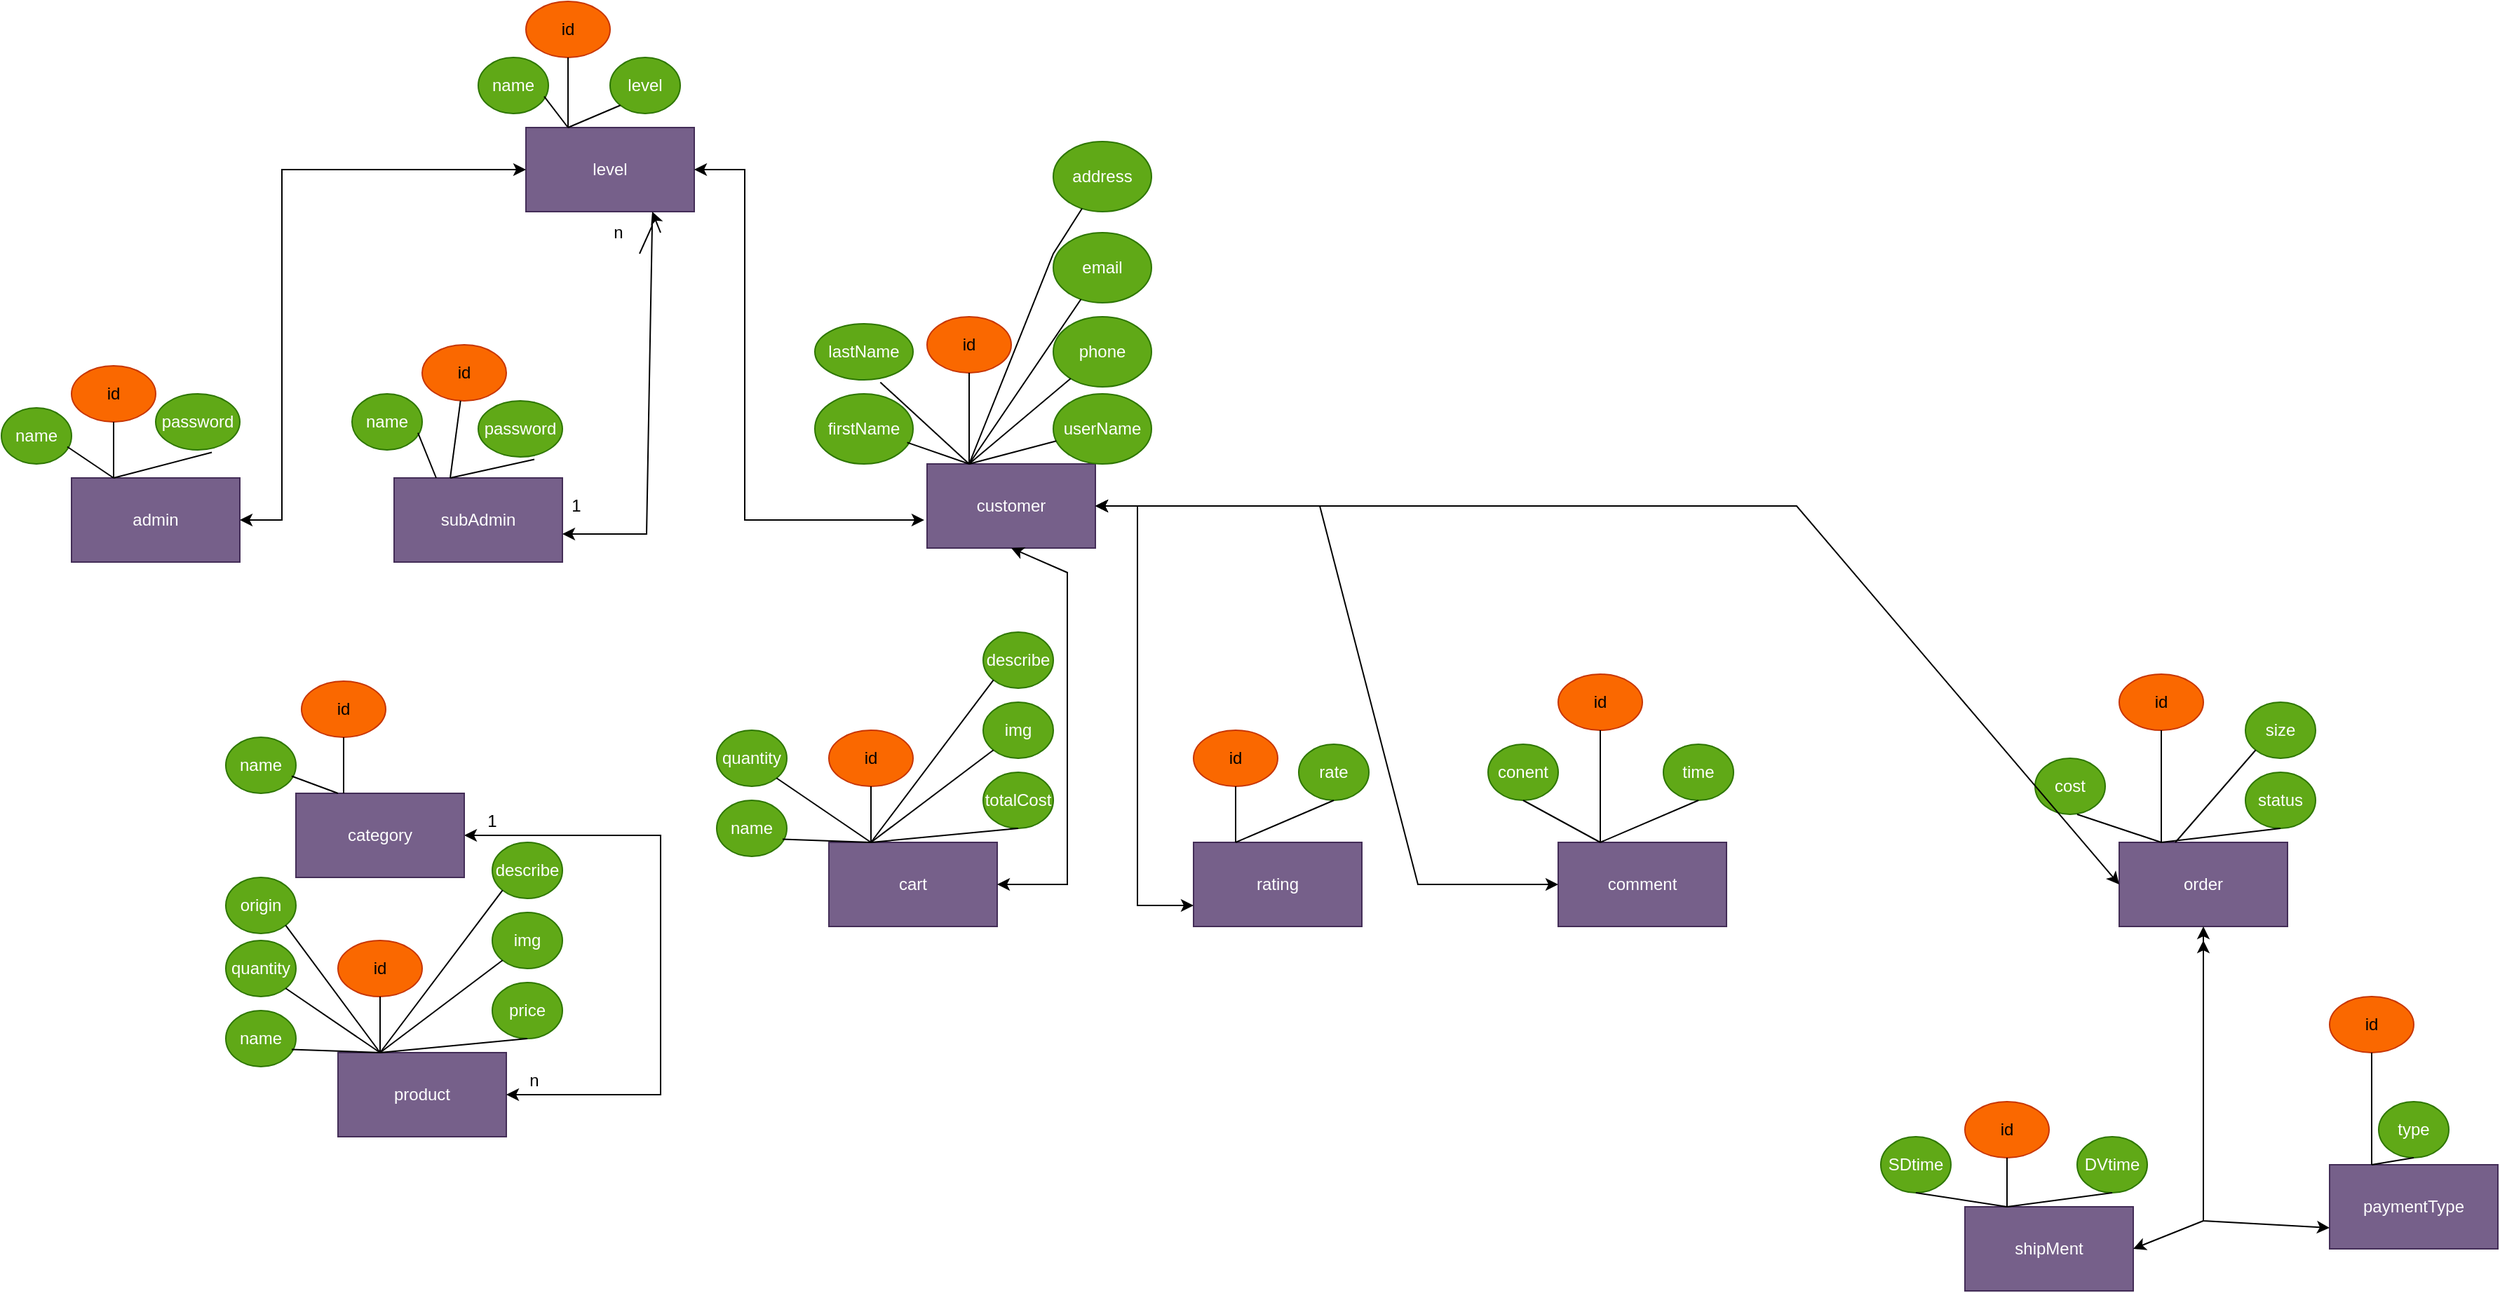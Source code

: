 <mxfile version="16.0.0" type="github">
  <diagram id="PmrOzzEvJ4hkp32vWk-d" name="Page-1">
    <mxGraphModel dx="2425" dy="1843" grid="1" gridSize="10" guides="1" tooltips="1" connect="1" arrows="1" fold="1" page="1" pageScale="1" pageWidth="827" pageHeight="1169" math="0" shadow="0">
      <root>
        <mxCell id="0" />
        <mxCell id="1" parent="0" />
        <mxCell id="rEyatkQ8kjjKBOj87DBR-1" value="admin" style="rounded=0;whiteSpace=wrap;html=1;fillColor=#76608a;fontColor=#ffffff;strokeColor=#432D57;" parent="1" vertex="1">
          <mxGeometry x="40" y="30" width="120" height="60" as="geometry" />
        </mxCell>
        <mxCell id="o7_T1J1RlyiA7trwoGlQ-6" value="id" style="ellipse;whiteSpace=wrap;html=1;fillColor=#fa6800;fontColor=#000000;strokeColor=#C73500;" parent="1" vertex="1">
          <mxGeometry x="40" y="-50" width="60" height="40" as="geometry" />
        </mxCell>
        <mxCell id="o7_T1J1RlyiA7trwoGlQ-7" value="name" style="ellipse;whiteSpace=wrap;html=1;fillColor=#60a917;fontColor=#ffffff;strokeColor=#2D7600;" parent="1" vertex="1">
          <mxGeometry x="-10" y="-20" width="50" height="40" as="geometry" />
        </mxCell>
        <mxCell id="o7_T1J1RlyiA7trwoGlQ-9" value="password" style="ellipse;whiteSpace=wrap;html=1;fillColor=#60a917;fontColor=#ffffff;strokeColor=#2D7600;" parent="1" vertex="1">
          <mxGeometry x="100" y="-30" width="60" height="40" as="geometry" />
        </mxCell>
        <mxCell id="o7_T1J1RlyiA7trwoGlQ-16" value="" style="endArrow=none;html=1;rounded=0;entryX=0.667;entryY=1.044;entryDx=0;entryDy=0;entryPerimeter=0;" parent="1" target="o7_T1J1RlyiA7trwoGlQ-9" edge="1">
          <mxGeometry width="50" height="50" relative="1" as="geometry">
            <mxPoint x="70" y="30" as="sourcePoint" />
            <mxPoint x="120" y="-20" as="targetPoint" />
          </mxGeometry>
        </mxCell>
        <mxCell id="o7_T1J1RlyiA7trwoGlQ-17" value="" style="endArrow=none;html=1;rounded=0;entryX=0.94;entryY=0.694;entryDx=0;entryDy=0;entryPerimeter=0;exitX=0.25;exitY=0;exitDx=0;exitDy=0;" parent="1" source="rEyatkQ8kjjKBOj87DBR-1" target="o7_T1J1RlyiA7trwoGlQ-7" edge="1">
          <mxGeometry width="50" height="50" relative="1" as="geometry">
            <mxPoint x="20.0" y="40.0" as="sourcePoint" />
            <mxPoint x="10.02" y="1.76" as="targetPoint" />
          </mxGeometry>
        </mxCell>
        <mxCell id="o7_T1J1RlyiA7trwoGlQ-19" value="" style="endArrow=none;html=1;rounded=0;" parent="1" target="o7_T1J1RlyiA7trwoGlQ-6" edge="1">
          <mxGeometry width="50" height="50" relative="1" as="geometry">
            <mxPoint x="70" y="30" as="sourcePoint" />
            <mxPoint x="120" y="-20" as="targetPoint" />
          </mxGeometry>
        </mxCell>
        <mxCell id="o7_T1J1RlyiA7trwoGlQ-20" value="subAdmin" style="rounded=0;whiteSpace=wrap;html=1;fillColor=#76608a;fontColor=#ffffff;strokeColor=#432D57;" parent="1" vertex="1">
          <mxGeometry x="270" y="30" width="120" height="60" as="geometry" />
        </mxCell>
        <mxCell id="o7_T1J1RlyiA7trwoGlQ-21" value="id" style="ellipse;whiteSpace=wrap;html=1;fillColor=#fa6800;fontColor=#000000;strokeColor=#C73500;" parent="1" vertex="1">
          <mxGeometry x="290" y="-65" width="60" height="40" as="geometry" />
        </mxCell>
        <mxCell id="o7_T1J1RlyiA7trwoGlQ-22" value="name" style="ellipse;whiteSpace=wrap;html=1;fillColor=#60a917;fontColor=#ffffff;strokeColor=#2D7600;" parent="1" vertex="1">
          <mxGeometry x="240" y="-30" width="50" height="40" as="geometry" />
        </mxCell>
        <mxCell id="o7_T1J1RlyiA7trwoGlQ-23" value="password" style="ellipse;whiteSpace=wrap;html=1;fillColor=#60a917;fontColor=#ffffff;strokeColor=#2D7600;" parent="1" vertex="1">
          <mxGeometry x="330" y="-25" width="60" height="40" as="geometry" />
        </mxCell>
        <mxCell id="o7_T1J1RlyiA7trwoGlQ-24" value="" style="endArrow=none;html=1;rounded=0;entryX=0.667;entryY=1.044;entryDx=0;entryDy=0;entryPerimeter=0;" parent="1" target="o7_T1J1RlyiA7trwoGlQ-23" edge="1">
          <mxGeometry width="50" height="50" relative="1" as="geometry">
            <mxPoint x="310" y="30" as="sourcePoint" />
            <mxPoint x="360" y="-20" as="targetPoint" />
          </mxGeometry>
        </mxCell>
        <mxCell id="o7_T1J1RlyiA7trwoGlQ-25" value="" style="endArrow=none;html=1;rounded=0;entryX=0.94;entryY=0.694;entryDx=0;entryDy=0;entryPerimeter=0;exitX=0.25;exitY=0;exitDx=0;exitDy=0;" parent="1" source="o7_T1J1RlyiA7trwoGlQ-20" target="o7_T1J1RlyiA7trwoGlQ-22" edge="1">
          <mxGeometry width="50" height="50" relative="1" as="geometry">
            <mxPoint x="260.0" y="40.0" as="sourcePoint" />
            <mxPoint x="250.02" y="1.76" as="targetPoint" />
          </mxGeometry>
        </mxCell>
        <mxCell id="o7_T1J1RlyiA7trwoGlQ-26" value="" style="endArrow=none;html=1;rounded=0;" parent="1" target="o7_T1J1RlyiA7trwoGlQ-21" edge="1">
          <mxGeometry width="50" height="50" relative="1" as="geometry">
            <mxPoint x="310" y="30" as="sourcePoint" />
            <mxPoint x="360" y="-20" as="targetPoint" />
          </mxGeometry>
        </mxCell>
        <mxCell id="o7_T1J1RlyiA7trwoGlQ-27" value="customer" style="rounded=0;whiteSpace=wrap;html=1;fillColor=#76608a;fontColor=#ffffff;strokeColor=#432D57;" parent="1" vertex="1">
          <mxGeometry x="650" y="20" width="120" height="60" as="geometry" />
        </mxCell>
        <mxCell id="o7_T1J1RlyiA7trwoGlQ-28" value="id" style="ellipse;whiteSpace=wrap;html=1;fillColor=#fa6800;fontColor=#000000;strokeColor=#C73500;" parent="1" vertex="1">
          <mxGeometry x="650" y="-85" width="60" height="40" as="geometry" />
        </mxCell>
        <mxCell id="o7_T1J1RlyiA7trwoGlQ-29" value="firstName" style="ellipse;whiteSpace=wrap;html=1;fillColor=#60a917;fontColor=#ffffff;strokeColor=#2D7600;" parent="1" vertex="1">
          <mxGeometry x="570" y="-30" width="70" height="50" as="geometry" />
        </mxCell>
        <mxCell id="o7_T1J1RlyiA7trwoGlQ-30" value="lastName" style="ellipse;whiteSpace=wrap;html=1;fillColor=#60a917;fontColor=#ffffff;strokeColor=#2D7600;" parent="1" vertex="1">
          <mxGeometry x="570" y="-80" width="70" height="40" as="geometry" />
        </mxCell>
        <mxCell id="o7_T1J1RlyiA7trwoGlQ-31" value="" style="endArrow=none;html=1;rounded=0;entryX=0.667;entryY=1.044;entryDx=0;entryDy=0;entryPerimeter=0;" parent="1" target="o7_T1J1RlyiA7trwoGlQ-30" edge="1">
          <mxGeometry width="50" height="50" relative="1" as="geometry">
            <mxPoint x="680" y="20" as="sourcePoint" />
            <mxPoint x="730" y="-30" as="targetPoint" />
          </mxGeometry>
        </mxCell>
        <mxCell id="o7_T1J1RlyiA7trwoGlQ-32" value="" style="endArrow=none;html=1;rounded=0;entryX=0.94;entryY=0.694;entryDx=0;entryDy=0;entryPerimeter=0;exitX=0.25;exitY=0;exitDx=0;exitDy=0;" parent="1" source="o7_T1J1RlyiA7trwoGlQ-27" target="o7_T1J1RlyiA7trwoGlQ-29" edge="1">
          <mxGeometry width="50" height="50" relative="1" as="geometry">
            <mxPoint x="630.0" y="30.0" as="sourcePoint" />
            <mxPoint x="620.02" y="-8.24" as="targetPoint" />
          </mxGeometry>
        </mxCell>
        <mxCell id="o7_T1J1RlyiA7trwoGlQ-33" value="" style="endArrow=none;html=1;rounded=0;" parent="1" target="o7_T1J1RlyiA7trwoGlQ-28" edge="1">
          <mxGeometry width="50" height="50" relative="1" as="geometry">
            <mxPoint x="680" y="20" as="sourcePoint" />
            <mxPoint x="730" y="-30" as="targetPoint" />
          </mxGeometry>
        </mxCell>
        <mxCell id="o7_T1J1RlyiA7trwoGlQ-34" value="userName" style="ellipse;whiteSpace=wrap;html=1;fillColor=#60a917;fontColor=#ffffff;strokeColor=#2D7600;" parent="1" vertex="1">
          <mxGeometry x="740" y="-30" width="70" height="50" as="geometry" />
        </mxCell>
        <mxCell id="o7_T1J1RlyiA7trwoGlQ-36" value="" style="endArrow=none;html=1;rounded=0;" parent="1" target="o7_T1J1RlyiA7trwoGlQ-34" edge="1">
          <mxGeometry width="50" height="50" relative="1" as="geometry">
            <mxPoint x="680" y="20" as="sourcePoint" />
            <mxPoint x="730" y="-30" as="targetPoint" />
          </mxGeometry>
        </mxCell>
        <mxCell id="o7_T1J1RlyiA7trwoGlQ-37" value="phone" style="ellipse;whiteSpace=wrap;html=1;fillColor=#60a917;fontColor=#ffffff;strokeColor=#2D7600;" parent="1" vertex="1">
          <mxGeometry x="740" y="-85" width="70" height="50" as="geometry" />
        </mxCell>
        <mxCell id="o7_T1J1RlyiA7trwoGlQ-38" value="" style="endArrow=none;html=1;rounded=0;" parent="1" target="o7_T1J1RlyiA7trwoGlQ-37" edge="1">
          <mxGeometry width="50" height="50" relative="1" as="geometry">
            <mxPoint x="680" y="20" as="sourcePoint" />
            <mxPoint x="730" y="-95" as="targetPoint" />
          </mxGeometry>
        </mxCell>
        <mxCell id="o7_T1J1RlyiA7trwoGlQ-39" value="email" style="ellipse;whiteSpace=wrap;html=1;fillColor=#60a917;fontColor=#ffffff;strokeColor=#2D7600;" parent="1" vertex="1">
          <mxGeometry x="740" y="-145" width="70" height="50" as="geometry" />
        </mxCell>
        <mxCell id="o7_T1J1RlyiA7trwoGlQ-40" value="" style="endArrow=none;html=1;rounded=0;" parent="1" target="o7_T1J1RlyiA7trwoGlQ-39" edge="1">
          <mxGeometry width="50" height="50" relative="1" as="geometry">
            <mxPoint x="680" y="20" as="sourcePoint" />
            <mxPoint x="730" y="-130" as="targetPoint" />
          </mxGeometry>
        </mxCell>
        <mxCell id="o7_T1J1RlyiA7trwoGlQ-41" value="address" style="ellipse;whiteSpace=wrap;html=1;fillColor=#60a917;fontColor=#ffffff;strokeColor=#2D7600;" parent="1" vertex="1">
          <mxGeometry x="740" y="-210" width="70" height="50" as="geometry" />
        </mxCell>
        <mxCell id="o7_T1J1RlyiA7trwoGlQ-42" value="" style="endArrow=none;html=1;rounded=0;" parent="1" target="o7_T1J1RlyiA7trwoGlQ-41" edge="1">
          <mxGeometry width="50" height="50" relative="1" as="geometry">
            <mxPoint x="680" y="20" as="sourcePoint" />
            <mxPoint x="730" y="-195" as="targetPoint" />
            <Array as="points">
              <mxPoint x="740" y="-130" />
            </Array>
          </mxGeometry>
        </mxCell>
        <mxCell id="o7_T1J1RlyiA7trwoGlQ-43" value="level" style="rounded=0;whiteSpace=wrap;html=1;fillColor=#76608a;fontColor=#ffffff;strokeColor=#432D57;" parent="1" vertex="1">
          <mxGeometry x="364" y="-220" width="120" height="60" as="geometry" />
        </mxCell>
        <mxCell id="o7_T1J1RlyiA7trwoGlQ-44" value="id" style="ellipse;whiteSpace=wrap;html=1;fillColor=#fa6800;fontColor=#000000;strokeColor=#C73500;" parent="1" vertex="1">
          <mxGeometry x="364" y="-310" width="60" height="40" as="geometry" />
        </mxCell>
        <mxCell id="o7_T1J1RlyiA7trwoGlQ-45" value="name" style="ellipse;whiteSpace=wrap;html=1;fillColor=#60a917;fontColor=#ffffff;strokeColor=#2D7600;" parent="1" vertex="1">
          <mxGeometry x="330" y="-270" width="50" height="40" as="geometry" />
        </mxCell>
        <mxCell id="o7_T1J1RlyiA7trwoGlQ-48" value="" style="endArrow=none;html=1;rounded=0;entryX=0.94;entryY=0.694;entryDx=0;entryDy=0;entryPerimeter=0;exitX=0.25;exitY=0;exitDx=0;exitDy=0;" parent="1" source="o7_T1J1RlyiA7trwoGlQ-43" target="o7_T1J1RlyiA7trwoGlQ-45" edge="1">
          <mxGeometry width="50" height="50" relative="1" as="geometry">
            <mxPoint x="330.0" y="-220.0" as="sourcePoint" />
            <mxPoint x="320.02" y="-258.24" as="targetPoint" />
          </mxGeometry>
        </mxCell>
        <mxCell id="o7_T1J1RlyiA7trwoGlQ-49" value="" style="endArrow=none;html=1;rounded=0;" parent="1" target="o7_T1J1RlyiA7trwoGlQ-44" edge="1">
          <mxGeometry width="50" height="50" relative="1" as="geometry">
            <mxPoint x="394" y="-220" as="sourcePoint" />
            <mxPoint x="430" y="-280" as="targetPoint" />
          </mxGeometry>
        </mxCell>
        <mxCell id="o7_T1J1RlyiA7trwoGlQ-51" value="level" style="ellipse;whiteSpace=wrap;html=1;fillColor=#60a917;fontColor=#ffffff;strokeColor=#2D7600;" parent="1" vertex="1">
          <mxGeometry x="424" y="-270" width="50" height="40" as="geometry" />
        </mxCell>
        <mxCell id="o7_T1J1RlyiA7trwoGlQ-52" value="" style="endArrow=none;html=1;rounded=0;entryX=0;entryY=1;entryDx=0;entryDy=0;exitX=0.25;exitY=0;exitDx=0;exitDy=0;" parent="1" source="o7_T1J1RlyiA7trwoGlQ-43" target="o7_T1J1RlyiA7trwoGlQ-51" edge="1">
          <mxGeometry width="50" height="50" relative="1" as="geometry">
            <mxPoint x="530" y="-240" as="sourcePoint" />
            <mxPoint x="470.02" y="-268.24" as="targetPoint" />
          </mxGeometry>
        </mxCell>
        <mxCell id="o7_T1J1RlyiA7trwoGlQ-54" value="" style="endArrow=classic;startArrow=classic;html=1;rounded=0;entryX=0;entryY=0.5;entryDx=0;entryDy=0;exitX=1;exitY=0.5;exitDx=0;exitDy=0;" parent="1" source="rEyatkQ8kjjKBOj87DBR-1" target="o7_T1J1RlyiA7trwoGlQ-43" edge="1">
          <mxGeometry width="50" height="50" relative="1" as="geometry">
            <mxPoint x="150" y="20" as="sourcePoint" />
            <mxPoint x="410" y="-130" as="targetPoint" />
            <Array as="points">
              <mxPoint x="190" y="60" />
              <mxPoint x="190" y="-190" />
            </Array>
          </mxGeometry>
        </mxCell>
        <mxCell id="o7_T1J1RlyiA7trwoGlQ-55" value="" style="endArrow=classic;startArrow=none;html=1;rounded=0;entryX=0.75;entryY=1;entryDx=0;entryDy=0;exitX=1;exitY=0.5;exitDx=0;exitDy=0;" parent="1" target="o7_T1J1RlyiA7trwoGlQ-43" edge="1" source="u-hCk_ZUBXserHKSsTo3-3">
          <mxGeometry width="50" height="50" relative="1" as="geometry">
            <mxPoint x="390" y="70" as="sourcePoint" />
            <mxPoint x="580" y="-190" as="targetPoint" />
            <Array as="points" />
          </mxGeometry>
        </mxCell>
        <mxCell id="o7_T1J1RlyiA7trwoGlQ-57" value="" style="endArrow=classic;startArrow=classic;html=1;rounded=0;exitX=-0.017;exitY=0.667;exitDx=0;exitDy=0;entryX=1;entryY=0.5;entryDx=0;entryDy=0;exitPerimeter=0;" parent="1" source="o7_T1J1RlyiA7trwoGlQ-27" target="o7_T1J1RlyiA7trwoGlQ-43" edge="1">
          <mxGeometry width="50" height="50" relative="1" as="geometry">
            <mxPoint x="400.0" y="80" as="sourcePoint" />
            <mxPoint x="520" y="-190" as="targetPoint" />
            <Array as="points">
              <mxPoint x="610" y="60" />
              <mxPoint x="520" y="60" />
              <mxPoint x="520" y="-190" />
            </Array>
          </mxGeometry>
        </mxCell>
        <mxCell id="o7_T1J1RlyiA7trwoGlQ-59" value="product" style="rounded=0;whiteSpace=wrap;html=1;fillColor=#76608a;fontColor=#ffffff;strokeColor=#432D57;" parent="1" vertex="1">
          <mxGeometry x="230" y="440" width="120" height="60" as="geometry" />
        </mxCell>
        <mxCell id="o7_T1J1RlyiA7trwoGlQ-60" value="id" style="ellipse;whiteSpace=wrap;html=1;fillColor=#fa6800;fontColor=#000000;strokeColor=#C73500;" parent="1" vertex="1">
          <mxGeometry x="230" y="360" width="60" height="40" as="geometry" />
        </mxCell>
        <mxCell id="o7_T1J1RlyiA7trwoGlQ-61" value="name" style="ellipse;whiteSpace=wrap;html=1;fillColor=#60a917;fontColor=#ffffff;strokeColor=#2D7600;" parent="1" vertex="1">
          <mxGeometry x="150" y="410" width="50" height="40" as="geometry" />
        </mxCell>
        <mxCell id="o7_T1J1RlyiA7trwoGlQ-64" value="" style="endArrow=none;html=1;rounded=0;entryX=0.94;entryY=0.694;entryDx=0;entryDy=0;entryPerimeter=0;exitX=0.25;exitY=0;exitDx=0;exitDy=0;" parent="1" source="o7_T1J1RlyiA7trwoGlQ-59" target="o7_T1J1RlyiA7trwoGlQ-61" edge="1">
          <mxGeometry width="50" height="50" relative="1" as="geometry">
            <mxPoint x="210.0" y="450.0" as="sourcePoint" />
            <mxPoint x="200.02" y="411.76" as="targetPoint" />
          </mxGeometry>
        </mxCell>
        <mxCell id="o7_T1J1RlyiA7trwoGlQ-65" value="" style="endArrow=none;html=1;rounded=0;" parent="1" target="o7_T1J1RlyiA7trwoGlQ-60" edge="1">
          <mxGeometry width="50" height="50" relative="1" as="geometry">
            <mxPoint x="260" y="440" as="sourcePoint" />
            <mxPoint x="310" y="390" as="targetPoint" />
          </mxGeometry>
        </mxCell>
        <mxCell id="o7_T1J1RlyiA7trwoGlQ-66" value="price" style="ellipse;whiteSpace=wrap;html=1;fillColor=#60a917;fontColor=#ffffff;strokeColor=#2D7600;" parent="1" vertex="1">
          <mxGeometry x="340" y="390" width="50" height="40" as="geometry" />
        </mxCell>
        <mxCell id="o7_T1J1RlyiA7trwoGlQ-67" value="" style="endArrow=none;html=1;rounded=0;entryX=0.5;entryY=1;entryDx=0;entryDy=0;" parent="1" target="o7_T1J1RlyiA7trwoGlQ-66" edge="1">
          <mxGeometry width="50" height="50" relative="1" as="geometry">
            <mxPoint x="260" y="440" as="sourcePoint" />
            <mxPoint x="439.35" y="311.76" as="targetPoint" />
          </mxGeometry>
        </mxCell>
        <mxCell id="o7_T1J1RlyiA7trwoGlQ-72" value="img" style="ellipse;whiteSpace=wrap;html=1;fillColor=#60a917;fontColor=#ffffff;strokeColor=#2D7600;" parent="1" vertex="1">
          <mxGeometry x="340" y="340" width="50" height="40" as="geometry" />
        </mxCell>
        <mxCell id="o7_T1J1RlyiA7trwoGlQ-73" value="" style="endArrow=none;html=1;rounded=0;entryX=0;entryY=1;entryDx=0;entryDy=0;" parent="1" target="o7_T1J1RlyiA7trwoGlQ-72" edge="1">
          <mxGeometry width="50" height="50" relative="1" as="geometry">
            <mxPoint x="260" y="440" as="sourcePoint" />
            <mxPoint x="367.35" y="301.76" as="targetPoint" />
          </mxGeometry>
        </mxCell>
        <mxCell id="o7_T1J1RlyiA7trwoGlQ-74" value="quantity" style="ellipse;whiteSpace=wrap;html=1;fillColor=#60a917;fontColor=#ffffff;strokeColor=#2D7600;" parent="1" vertex="1">
          <mxGeometry x="150" y="360" width="50" height="40" as="geometry" />
        </mxCell>
        <mxCell id="o7_T1J1RlyiA7trwoGlQ-75" value="" style="endArrow=none;html=1;rounded=0;entryX=1;entryY=1;entryDx=0;entryDy=0;" parent="1" target="o7_T1J1RlyiA7trwoGlQ-74" edge="1">
          <mxGeometry width="50" height="50" relative="1" as="geometry">
            <mxPoint x="260" y="440" as="sourcePoint" />
            <mxPoint x="180.02" y="346.76" as="targetPoint" />
          </mxGeometry>
        </mxCell>
        <mxCell id="o7_T1J1RlyiA7trwoGlQ-76" value="origin" style="ellipse;whiteSpace=wrap;html=1;fillColor=#60a917;fontColor=#ffffff;strokeColor=#2D7600;" parent="1" vertex="1">
          <mxGeometry x="150" y="315" width="50" height="40" as="geometry" />
        </mxCell>
        <mxCell id="o7_T1J1RlyiA7trwoGlQ-77" value="" style="endArrow=none;html=1;rounded=0;entryX=1;entryY=1;entryDx=0;entryDy=0;" parent="1" target="o7_T1J1RlyiA7trwoGlQ-76" edge="1">
          <mxGeometry width="50" height="50" relative="1" as="geometry">
            <mxPoint x="260" y="440" as="sourcePoint" />
            <mxPoint x="190.02" y="326.76" as="targetPoint" />
          </mxGeometry>
        </mxCell>
        <mxCell id="o7_T1J1RlyiA7trwoGlQ-78" value="describe" style="ellipse;whiteSpace=wrap;html=1;fillColor=#60a917;fontColor=#ffffff;strokeColor=#2D7600;" parent="1" vertex="1">
          <mxGeometry x="340" y="290" width="50" height="40" as="geometry" />
        </mxCell>
        <mxCell id="o7_T1J1RlyiA7trwoGlQ-79" value="" style="endArrow=none;html=1;rounded=0;entryX=0;entryY=1;entryDx=0;entryDy=0;" parent="1" target="o7_T1J1RlyiA7trwoGlQ-78" edge="1">
          <mxGeometry width="50" height="50" relative="1" as="geometry">
            <mxPoint x="260" y="440" as="sourcePoint" />
            <mxPoint x="380.02" y="301.76" as="targetPoint" />
          </mxGeometry>
        </mxCell>
        <mxCell id="o7_T1J1RlyiA7trwoGlQ-81" value="cart" style="rounded=0;whiteSpace=wrap;html=1;fillColor=#76608a;fontColor=#ffffff;strokeColor=#432D57;" parent="1" vertex="1">
          <mxGeometry x="580" y="290" width="120" height="60" as="geometry" />
        </mxCell>
        <mxCell id="o7_T1J1RlyiA7trwoGlQ-82" value="id" style="ellipse;whiteSpace=wrap;html=1;fillColor=#fa6800;fontColor=#000000;strokeColor=#C73500;" parent="1" vertex="1">
          <mxGeometry x="580" y="210" width="60" height="40" as="geometry" />
        </mxCell>
        <mxCell id="o7_T1J1RlyiA7trwoGlQ-83" value="name" style="ellipse;whiteSpace=wrap;html=1;fillColor=#60a917;fontColor=#ffffff;strokeColor=#2D7600;" parent="1" vertex="1">
          <mxGeometry x="500" y="260" width="50" height="40" as="geometry" />
        </mxCell>
        <mxCell id="o7_T1J1RlyiA7trwoGlQ-84" value="" style="endArrow=none;html=1;rounded=0;entryX=0.94;entryY=0.694;entryDx=0;entryDy=0;entryPerimeter=0;exitX=0.25;exitY=0;exitDx=0;exitDy=0;" parent="1" source="o7_T1J1RlyiA7trwoGlQ-81" target="o7_T1J1RlyiA7trwoGlQ-83" edge="1">
          <mxGeometry width="50" height="50" relative="1" as="geometry">
            <mxPoint x="560.0" y="300.0" as="sourcePoint" />
            <mxPoint x="550.02" y="261.76" as="targetPoint" />
          </mxGeometry>
        </mxCell>
        <mxCell id="o7_T1J1RlyiA7trwoGlQ-85" value="" style="endArrow=none;html=1;rounded=0;" parent="1" target="o7_T1J1RlyiA7trwoGlQ-82" edge="1">
          <mxGeometry width="50" height="50" relative="1" as="geometry">
            <mxPoint x="610.0" y="290" as="sourcePoint" />
            <mxPoint x="660" y="240" as="targetPoint" />
          </mxGeometry>
        </mxCell>
        <mxCell id="o7_T1J1RlyiA7trwoGlQ-86" value="totalCost" style="ellipse;whiteSpace=wrap;html=1;fillColor=#60a917;fontColor=#ffffff;strokeColor=#2D7600;" parent="1" vertex="1">
          <mxGeometry x="690" y="240" width="50" height="40" as="geometry" />
        </mxCell>
        <mxCell id="o7_T1J1RlyiA7trwoGlQ-87" value="" style="endArrow=none;html=1;rounded=0;entryX=0.5;entryY=1;entryDx=0;entryDy=0;" parent="1" target="o7_T1J1RlyiA7trwoGlQ-86" edge="1">
          <mxGeometry width="50" height="50" relative="1" as="geometry">
            <mxPoint x="610.0" y="290" as="sourcePoint" />
            <mxPoint x="789.35" y="161.76" as="targetPoint" />
          </mxGeometry>
        </mxCell>
        <mxCell id="o7_T1J1RlyiA7trwoGlQ-88" value="img" style="ellipse;whiteSpace=wrap;html=1;fillColor=#60a917;fontColor=#ffffff;strokeColor=#2D7600;" parent="1" vertex="1">
          <mxGeometry x="690" y="190" width="50" height="40" as="geometry" />
        </mxCell>
        <mxCell id="o7_T1J1RlyiA7trwoGlQ-89" value="" style="endArrow=none;html=1;rounded=0;entryX=0;entryY=1;entryDx=0;entryDy=0;" parent="1" target="o7_T1J1RlyiA7trwoGlQ-88" edge="1">
          <mxGeometry width="50" height="50" relative="1" as="geometry">
            <mxPoint x="610.0" y="290" as="sourcePoint" />
            <mxPoint x="717.35" y="151.76" as="targetPoint" />
          </mxGeometry>
        </mxCell>
        <mxCell id="o7_T1J1RlyiA7trwoGlQ-90" value="quantity" style="ellipse;whiteSpace=wrap;html=1;fillColor=#60a917;fontColor=#ffffff;strokeColor=#2D7600;" parent="1" vertex="1">
          <mxGeometry x="500" y="210" width="50" height="40" as="geometry" />
        </mxCell>
        <mxCell id="o7_T1J1RlyiA7trwoGlQ-91" value="" style="endArrow=none;html=1;rounded=0;entryX=1;entryY=1;entryDx=0;entryDy=0;" parent="1" target="o7_T1J1RlyiA7trwoGlQ-90" edge="1">
          <mxGeometry width="50" height="50" relative="1" as="geometry">
            <mxPoint x="610.0" y="290" as="sourcePoint" />
            <mxPoint x="530.02" y="196.76" as="targetPoint" />
          </mxGeometry>
        </mxCell>
        <mxCell id="o7_T1J1RlyiA7trwoGlQ-94" value="describe" style="ellipse;whiteSpace=wrap;html=1;fillColor=#60a917;fontColor=#ffffff;strokeColor=#2D7600;" parent="1" vertex="1">
          <mxGeometry x="690" y="140" width="50" height="40" as="geometry" />
        </mxCell>
        <mxCell id="o7_T1J1RlyiA7trwoGlQ-95" value="" style="endArrow=none;html=1;rounded=0;entryX=0;entryY=1;entryDx=0;entryDy=0;" parent="1" target="o7_T1J1RlyiA7trwoGlQ-94" edge="1">
          <mxGeometry width="50" height="50" relative="1" as="geometry">
            <mxPoint x="610.0" y="290" as="sourcePoint" />
            <mxPoint x="730.02" y="151.76" as="targetPoint" />
          </mxGeometry>
        </mxCell>
        <mxCell id="o7_T1J1RlyiA7trwoGlQ-96" value="rating" style="rounded=0;whiteSpace=wrap;html=1;fillColor=#76608a;fontColor=#ffffff;strokeColor=#432D57;" parent="1" vertex="1">
          <mxGeometry x="840" y="290" width="120" height="60" as="geometry" />
        </mxCell>
        <mxCell id="o7_T1J1RlyiA7trwoGlQ-97" value="id" style="ellipse;whiteSpace=wrap;html=1;fillColor=#fa6800;fontColor=#000000;strokeColor=#C73500;" parent="1" vertex="1">
          <mxGeometry x="840" y="210" width="60" height="40" as="geometry" />
        </mxCell>
        <mxCell id="o7_T1J1RlyiA7trwoGlQ-100" value="" style="endArrow=none;html=1;rounded=0;" parent="1" target="o7_T1J1RlyiA7trwoGlQ-97" edge="1">
          <mxGeometry width="50" height="50" relative="1" as="geometry">
            <mxPoint x="870" y="290" as="sourcePoint" />
            <mxPoint x="920" y="240" as="targetPoint" />
          </mxGeometry>
        </mxCell>
        <mxCell id="o7_T1J1RlyiA7trwoGlQ-101" value="rate" style="ellipse;whiteSpace=wrap;html=1;fillColor=#60a917;fontColor=#ffffff;strokeColor=#2D7600;" parent="1" vertex="1">
          <mxGeometry x="915" y="220" width="50" height="40" as="geometry" />
        </mxCell>
        <mxCell id="o7_T1J1RlyiA7trwoGlQ-102" value="" style="endArrow=none;html=1;rounded=0;entryX=0.5;entryY=1;entryDx=0;entryDy=0;" parent="1" target="o7_T1J1RlyiA7trwoGlQ-101" edge="1">
          <mxGeometry width="50" height="50" relative="1" as="geometry">
            <mxPoint x="870" y="290" as="sourcePoint" />
            <mxPoint x="1049.35" y="161.76" as="targetPoint" />
          </mxGeometry>
        </mxCell>
        <mxCell id="o7_T1J1RlyiA7trwoGlQ-111" value="" style="endArrow=classic;startArrow=classic;html=1;rounded=0;entryX=1;entryY=0.5;entryDx=0;entryDy=0;exitX=0;exitY=0.75;exitDx=0;exitDy=0;" parent="1" source="o7_T1J1RlyiA7trwoGlQ-96" target="o7_T1J1RlyiA7trwoGlQ-27" edge="1">
          <mxGeometry width="50" height="50" relative="1" as="geometry">
            <mxPoint x="860" y="260" as="sourcePoint" />
            <mxPoint x="910" y="210" as="targetPoint" />
            <Array as="points">
              <mxPoint x="800" y="335" />
              <mxPoint x="800" y="50" />
            </Array>
          </mxGeometry>
        </mxCell>
        <mxCell id="o7_T1J1RlyiA7trwoGlQ-112" value="" style="endArrow=classic;startArrow=classic;html=1;rounded=0;entryX=0.5;entryY=1;entryDx=0;entryDy=0;exitX=1;exitY=0.5;exitDx=0;exitDy=0;" parent="1" source="o7_T1J1RlyiA7trwoGlQ-81" target="o7_T1J1RlyiA7trwoGlQ-27" edge="1">
          <mxGeometry width="50" height="50" relative="1" as="geometry">
            <mxPoint x="790" y="382.5" as="sourcePoint" />
            <mxPoint x="720" y="97.5" as="targetPoint" />
            <Array as="points">
              <mxPoint x="750" y="320" />
              <mxPoint x="750" y="227.5" />
              <mxPoint x="750" y="97.5" />
            </Array>
          </mxGeometry>
        </mxCell>
        <mxCell id="o7_T1J1RlyiA7trwoGlQ-113" value="" style="endArrow=classic;startArrow=classic;html=1;rounded=0;exitX=1;exitY=0.5;exitDx=0;exitDy=0;entryX=1;entryY=0.5;entryDx=0;entryDy=0;" parent="1" source="o7_T1J1RlyiA7trwoGlQ-59" target="o7_T1J1RlyiA7trwoGlQ-155" edge="1">
          <mxGeometry width="50" height="50" relative="1" as="geometry">
            <mxPoint x="460" y="330" as="sourcePoint" />
            <mxPoint x="400" y="70" as="targetPoint" />
            <Array as="points">
              <mxPoint x="460" y="470" />
              <mxPoint x="460" y="285" />
            </Array>
          </mxGeometry>
        </mxCell>
        <mxCell id="o7_T1J1RlyiA7trwoGlQ-114" value="comment" style="rounded=0;whiteSpace=wrap;html=1;fillColor=#76608a;fontColor=#ffffff;strokeColor=#432D57;" parent="1" vertex="1">
          <mxGeometry x="1100" y="290" width="120" height="60" as="geometry" />
        </mxCell>
        <mxCell id="o7_T1J1RlyiA7trwoGlQ-115" value="id" style="ellipse;whiteSpace=wrap;html=1;fillColor=#fa6800;fontColor=#000000;strokeColor=#C73500;" parent="1" vertex="1">
          <mxGeometry x="1100" y="170" width="60" height="40" as="geometry" />
        </mxCell>
        <mxCell id="o7_T1J1RlyiA7trwoGlQ-116" value="" style="endArrow=none;html=1;rounded=0;" parent="1" target="o7_T1J1RlyiA7trwoGlQ-115" edge="1">
          <mxGeometry width="50" height="50" relative="1" as="geometry">
            <mxPoint x="1130" y="290" as="sourcePoint" />
            <mxPoint x="1180" y="240" as="targetPoint" />
          </mxGeometry>
        </mxCell>
        <mxCell id="o7_T1J1RlyiA7trwoGlQ-117" value="time" style="ellipse;whiteSpace=wrap;html=1;fillColor=#60a917;fontColor=#ffffff;strokeColor=#2D7600;" parent="1" vertex="1">
          <mxGeometry x="1175" y="220" width="50" height="40" as="geometry" />
        </mxCell>
        <mxCell id="o7_T1J1RlyiA7trwoGlQ-118" value="" style="endArrow=none;html=1;rounded=0;entryX=0.5;entryY=1;entryDx=0;entryDy=0;" parent="1" target="o7_T1J1RlyiA7trwoGlQ-117" edge="1">
          <mxGeometry width="50" height="50" relative="1" as="geometry">
            <mxPoint x="1130" y="290" as="sourcePoint" />
            <mxPoint x="1309.35" y="161.76" as="targetPoint" />
          </mxGeometry>
        </mxCell>
        <mxCell id="o7_T1J1RlyiA7trwoGlQ-119" value="conent" style="ellipse;whiteSpace=wrap;html=1;fillColor=#60a917;fontColor=#ffffff;strokeColor=#2D7600;" parent="1" vertex="1">
          <mxGeometry x="1050" y="220" width="50" height="40" as="geometry" />
        </mxCell>
        <mxCell id="o7_T1J1RlyiA7trwoGlQ-122" value="" style="endArrow=none;html=1;rounded=0;exitX=0.25;exitY=0;exitDx=0;exitDy=0;entryX=0.5;entryY=1;entryDx=0;entryDy=0;" parent="1" source="o7_T1J1RlyiA7trwoGlQ-114" target="o7_T1J1RlyiA7trwoGlQ-119" edge="1">
          <mxGeometry width="50" height="50" relative="1" as="geometry">
            <mxPoint x="1050" y="270" as="sourcePoint" />
            <mxPoint x="1100" y="220" as="targetPoint" />
          </mxGeometry>
        </mxCell>
        <mxCell id="o7_T1J1RlyiA7trwoGlQ-123" value="" style="endArrow=classic;startArrow=classic;html=1;rounded=0;entryX=0;entryY=0.5;entryDx=0;entryDy=0;" parent="1" target="o7_T1J1RlyiA7trwoGlQ-114" edge="1">
          <mxGeometry width="50" height="50" relative="1" as="geometry">
            <mxPoint x="770" y="50" as="sourcePoint" />
            <mxPoint x="1100" y="220" as="targetPoint" />
            <Array as="points">
              <mxPoint x="930" y="50" />
              <mxPoint x="1000" y="320" />
            </Array>
          </mxGeometry>
        </mxCell>
        <mxCell id="o7_T1J1RlyiA7trwoGlQ-124" value="paymentType" style="rounded=0;whiteSpace=wrap;html=1;fillColor=#76608a;fontColor=#ffffff;strokeColor=#432D57;" parent="1" vertex="1">
          <mxGeometry x="1650" y="520" width="120" height="60" as="geometry" />
        </mxCell>
        <mxCell id="o7_T1J1RlyiA7trwoGlQ-125" value="id" style="ellipse;whiteSpace=wrap;html=1;fillColor=#fa6800;fontColor=#000000;strokeColor=#C73500;" parent="1" vertex="1">
          <mxGeometry x="1650" y="400" width="60" height="40" as="geometry" />
        </mxCell>
        <mxCell id="o7_T1J1RlyiA7trwoGlQ-126" value="" style="endArrow=none;html=1;rounded=0;" parent="1" target="o7_T1J1RlyiA7trwoGlQ-125" edge="1">
          <mxGeometry width="50" height="50" relative="1" as="geometry">
            <mxPoint x="1680" y="520" as="sourcePoint" />
            <mxPoint x="1730" y="470" as="targetPoint" />
          </mxGeometry>
        </mxCell>
        <mxCell id="o7_T1J1RlyiA7trwoGlQ-127" value="type" style="ellipse;whiteSpace=wrap;html=1;fillColor=#60a917;fontColor=#ffffff;strokeColor=#2D7600;" parent="1" vertex="1">
          <mxGeometry x="1685" y="475" width="50" height="40" as="geometry" />
        </mxCell>
        <mxCell id="o7_T1J1RlyiA7trwoGlQ-128" value="" style="endArrow=none;html=1;rounded=0;entryX=0.5;entryY=1;entryDx=0;entryDy=0;" parent="1" target="o7_T1J1RlyiA7trwoGlQ-127" edge="1">
          <mxGeometry width="50" height="50" relative="1" as="geometry">
            <mxPoint x="1680" y="520" as="sourcePoint" />
            <mxPoint x="1859.35" y="391.76" as="targetPoint" />
          </mxGeometry>
        </mxCell>
        <mxCell id="o7_T1J1RlyiA7trwoGlQ-133" value="order" style="rounded=0;whiteSpace=wrap;html=1;fillColor=#76608a;fontColor=#ffffff;strokeColor=#432D57;" parent="1" vertex="1">
          <mxGeometry x="1500" y="290" width="120" height="60" as="geometry" />
        </mxCell>
        <mxCell id="o7_T1J1RlyiA7trwoGlQ-134" value="id" style="ellipse;whiteSpace=wrap;html=1;fillColor=#fa6800;fontColor=#000000;strokeColor=#C73500;" parent="1" vertex="1">
          <mxGeometry x="1500" y="170" width="60" height="40" as="geometry" />
        </mxCell>
        <mxCell id="o7_T1J1RlyiA7trwoGlQ-135" value="" style="endArrow=none;html=1;rounded=0;" parent="1" target="o7_T1J1RlyiA7trwoGlQ-134" edge="1">
          <mxGeometry width="50" height="50" relative="1" as="geometry">
            <mxPoint x="1530.0" y="290" as="sourcePoint" />
            <mxPoint x="1580" y="240" as="targetPoint" />
          </mxGeometry>
        </mxCell>
        <mxCell id="o7_T1J1RlyiA7trwoGlQ-136" value="status" style="ellipse;whiteSpace=wrap;html=1;fillColor=#60a917;fontColor=#ffffff;strokeColor=#2D7600;" parent="1" vertex="1">
          <mxGeometry x="1590" y="240" width="50" height="40" as="geometry" />
        </mxCell>
        <mxCell id="o7_T1J1RlyiA7trwoGlQ-137" value="" style="endArrow=none;html=1;rounded=0;entryX=0.5;entryY=1;entryDx=0;entryDy=0;" parent="1" target="o7_T1J1RlyiA7trwoGlQ-136" edge="1">
          <mxGeometry width="50" height="50" relative="1" as="geometry">
            <mxPoint x="1530.0" y="290" as="sourcePoint" />
            <mxPoint x="1709.35" y="161.76" as="targetPoint" />
          </mxGeometry>
        </mxCell>
        <mxCell id="o7_T1J1RlyiA7trwoGlQ-138" value="cost" style="ellipse;whiteSpace=wrap;html=1;fillColor=#60a917;fontColor=#ffffff;strokeColor=#2D7600;" parent="1" vertex="1">
          <mxGeometry x="1440" y="230" width="50" height="40" as="geometry" />
        </mxCell>
        <mxCell id="o7_T1J1RlyiA7trwoGlQ-140" value="" style="endArrow=none;html=1;rounded=0;exitX=0.25;exitY=0;exitDx=0;exitDy=0;" parent="1" source="o7_T1J1RlyiA7trwoGlQ-133" edge="1">
          <mxGeometry width="50" height="50" relative="1" as="geometry">
            <mxPoint x="1420" y="320" as="sourcePoint" />
            <mxPoint x="1470" y="270" as="targetPoint" />
          </mxGeometry>
        </mxCell>
        <mxCell id="o7_T1J1RlyiA7trwoGlQ-141" value="size" style="ellipse;whiteSpace=wrap;html=1;fillColor=#60a917;fontColor=#ffffff;strokeColor=#2D7600;" parent="1" vertex="1">
          <mxGeometry x="1590" y="190" width="50" height="40" as="geometry" />
        </mxCell>
        <mxCell id="o7_T1J1RlyiA7trwoGlQ-143" value="" style="endArrow=none;html=1;rounded=0;entryX=0;entryY=1;entryDx=0;entryDy=0;" parent="1" target="o7_T1J1RlyiA7trwoGlQ-141" edge="1">
          <mxGeometry width="50" height="50" relative="1" as="geometry">
            <mxPoint x="1540" y="290" as="sourcePoint" />
            <mxPoint x="1640" y="400" as="targetPoint" />
          </mxGeometry>
        </mxCell>
        <mxCell id="o7_T1J1RlyiA7trwoGlQ-144" value="" style="endArrow=classic;startArrow=classic;html=1;rounded=0;exitX=0.5;exitY=1;exitDx=0;exitDy=0;entryX=0;entryY=0.75;entryDx=0;entryDy=0;" parent="1" source="o7_T1J1RlyiA7trwoGlQ-133" target="o7_T1J1RlyiA7trwoGlQ-124" edge="1">
          <mxGeometry width="50" height="50" relative="1" as="geometry">
            <mxPoint x="1590" y="450" as="sourcePoint" />
            <mxPoint x="1640" y="400" as="targetPoint" />
            <Array as="points">
              <mxPoint x="1560" y="560" />
            </Array>
          </mxGeometry>
        </mxCell>
        <mxCell id="o7_T1J1RlyiA7trwoGlQ-145" value="" style="endArrow=classic;startArrow=classic;html=1;rounded=0;entryX=0;entryY=0.5;entryDx=0;entryDy=0;exitX=1;exitY=0.5;exitDx=0;exitDy=0;" parent="1" source="o7_T1J1RlyiA7trwoGlQ-27" target="o7_T1J1RlyiA7trwoGlQ-133" edge="1">
          <mxGeometry width="50" height="50" relative="1" as="geometry">
            <mxPoint x="1300" y="440" as="sourcePoint" />
            <mxPoint x="1350" y="390" as="targetPoint" />
            <Array as="points">
              <mxPoint x="1270" y="50" />
            </Array>
          </mxGeometry>
        </mxCell>
        <mxCell id="o7_T1J1RlyiA7trwoGlQ-146" value="shipMent" style="rounded=0;whiteSpace=wrap;html=1;fillColor=#76608a;fontColor=#ffffff;strokeColor=#432D57;" parent="1" vertex="1">
          <mxGeometry x="1390" y="550" width="120" height="60" as="geometry" />
        </mxCell>
        <mxCell id="o7_T1J1RlyiA7trwoGlQ-147" value="id" style="ellipse;whiteSpace=wrap;html=1;fillColor=#fa6800;fontColor=#000000;strokeColor=#C73500;" parent="1" vertex="1">
          <mxGeometry x="1390" y="475" width="60" height="40" as="geometry" />
        </mxCell>
        <mxCell id="o7_T1J1RlyiA7trwoGlQ-148" value="" style="endArrow=none;html=1;rounded=0;" parent="1" target="o7_T1J1RlyiA7trwoGlQ-147" edge="1">
          <mxGeometry width="50" height="50" relative="1" as="geometry">
            <mxPoint x="1420" y="550" as="sourcePoint" />
            <mxPoint x="1470" y="500" as="targetPoint" />
          </mxGeometry>
        </mxCell>
        <mxCell id="o7_T1J1RlyiA7trwoGlQ-149" value="DVtime" style="ellipse;whiteSpace=wrap;html=1;fillColor=#60a917;fontColor=#ffffff;strokeColor=#2D7600;" parent="1" vertex="1">
          <mxGeometry x="1470" y="500" width="50" height="40" as="geometry" />
        </mxCell>
        <mxCell id="o7_T1J1RlyiA7trwoGlQ-150" value="" style="endArrow=none;html=1;rounded=0;entryX=0.5;entryY=1;entryDx=0;entryDy=0;" parent="1" target="o7_T1J1RlyiA7trwoGlQ-149" edge="1">
          <mxGeometry width="50" height="50" relative="1" as="geometry">
            <mxPoint x="1420" y="550" as="sourcePoint" />
            <mxPoint x="1599.35" y="421.76" as="targetPoint" />
          </mxGeometry>
        </mxCell>
        <mxCell id="o7_T1J1RlyiA7trwoGlQ-151" value="SDtime" style="ellipse;whiteSpace=wrap;html=1;fillColor=#60a917;fontColor=#ffffff;strokeColor=#2D7600;" parent="1" vertex="1">
          <mxGeometry x="1330" y="500" width="50" height="40" as="geometry" />
        </mxCell>
        <mxCell id="o7_T1J1RlyiA7trwoGlQ-152" value="" style="endArrow=none;html=1;rounded=0;exitX=0.5;exitY=1;exitDx=0;exitDy=0;entryX=0.25;entryY=0;entryDx=0;entryDy=0;" parent="1" source="o7_T1J1RlyiA7trwoGlQ-151" target="o7_T1J1RlyiA7trwoGlQ-146" edge="1">
          <mxGeometry width="50" height="50" relative="1" as="geometry">
            <mxPoint x="1320" y="390" as="sourcePoint" />
            <mxPoint x="1370" y="340" as="targetPoint" />
          </mxGeometry>
        </mxCell>
        <mxCell id="o7_T1J1RlyiA7trwoGlQ-154" value="" style="endArrow=classic;startArrow=classic;html=1;rounded=0;entryX=1;entryY=0.5;entryDx=0;entryDy=0;" parent="1" target="o7_T1J1RlyiA7trwoGlQ-146" edge="1">
          <mxGeometry width="50" height="50" relative="1" as="geometry">
            <mxPoint x="1560" y="360" as="sourcePoint" />
            <mxPoint x="1660" y="575" as="targetPoint" />
            <Array as="points">
              <mxPoint x="1560" y="560" />
            </Array>
          </mxGeometry>
        </mxCell>
        <mxCell id="o7_T1J1RlyiA7trwoGlQ-155" value="category" style="rounded=0;whiteSpace=wrap;html=1;fillColor=#76608a;fontColor=#ffffff;strokeColor=#432D57;" parent="1" vertex="1">
          <mxGeometry x="200" y="255" width="120" height="60" as="geometry" />
        </mxCell>
        <mxCell id="o7_T1J1RlyiA7trwoGlQ-156" value="id" style="ellipse;whiteSpace=wrap;html=1;fillColor=#fa6800;fontColor=#000000;strokeColor=#C73500;" parent="1" vertex="1">
          <mxGeometry x="204" y="175" width="60" height="40" as="geometry" />
        </mxCell>
        <mxCell id="o7_T1J1RlyiA7trwoGlQ-157" value="name" style="ellipse;whiteSpace=wrap;html=1;fillColor=#60a917;fontColor=#ffffff;strokeColor=#2D7600;" parent="1" vertex="1">
          <mxGeometry x="150" y="215" width="50" height="40" as="geometry" />
        </mxCell>
        <mxCell id="o7_T1J1RlyiA7trwoGlQ-158" value="" style="endArrow=none;html=1;rounded=0;entryX=0.94;entryY=0.694;entryDx=0;entryDy=0;entryPerimeter=0;exitX=0.25;exitY=0;exitDx=0;exitDy=0;" parent="1" source="o7_T1J1RlyiA7trwoGlQ-155" target="o7_T1J1RlyiA7trwoGlQ-157" edge="1">
          <mxGeometry width="50" height="50" relative="1" as="geometry">
            <mxPoint x="184.0" y="265.0" as="sourcePoint" />
            <mxPoint x="174.02" y="226.76" as="targetPoint" />
          </mxGeometry>
        </mxCell>
        <mxCell id="o7_T1J1RlyiA7trwoGlQ-159" value="" style="endArrow=none;html=1;rounded=0;" parent="1" target="o7_T1J1RlyiA7trwoGlQ-156" edge="1">
          <mxGeometry width="50" height="50" relative="1" as="geometry">
            <mxPoint x="234" y="255" as="sourcePoint" />
            <mxPoint x="284" y="205" as="targetPoint" />
          </mxGeometry>
        </mxCell>
        <mxCell id="o7_T1J1RlyiA7trwoGlQ-170" value="n" style="text;html=1;strokeColor=none;fillColor=none;align=center;verticalAlign=middle;whiteSpace=wrap;rounded=0;" parent="1" vertex="1">
          <mxGeometry x="340" y="445" width="60" height="30" as="geometry" />
        </mxCell>
        <mxCell id="o7_T1J1RlyiA7trwoGlQ-172" value="1" style="text;html=1;strokeColor=none;fillColor=none;align=center;verticalAlign=middle;whiteSpace=wrap;rounded=0;" parent="1" vertex="1">
          <mxGeometry x="310" y="260" width="60" height="30" as="geometry" />
        </mxCell>
        <mxCell id="u-hCk_ZUBXserHKSsTo3-2" value="1" style="text;html=1;strokeColor=none;fillColor=none;align=center;verticalAlign=middle;whiteSpace=wrap;rounded=0;" vertex="1" parent="1">
          <mxGeometry x="370" y="35" width="60" height="30" as="geometry" />
        </mxCell>
        <mxCell id="u-hCk_ZUBXserHKSsTo3-3" value="n" style="text;html=1;strokeColor=none;fillColor=none;align=center;verticalAlign=middle;whiteSpace=wrap;rounded=0;" vertex="1" parent="1">
          <mxGeometry x="400" y="-160" width="60" height="30" as="geometry" />
        </mxCell>
        <mxCell id="u-hCk_ZUBXserHKSsTo3-4" value="" style="endArrow=none;startArrow=classic;html=1;rounded=0;entryX=0.75;entryY=1;entryDx=0;entryDy=0;exitX=1;exitY=0.5;exitDx=0;exitDy=0;" edge="1" parent="1" target="u-hCk_ZUBXserHKSsTo3-3">
          <mxGeometry width="50" height="50" relative="1" as="geometry">
            <mxPoint x="390" y="70" as="sourcePoint" />
            <mxPoint x="454" y="-160" as="targetPoint" />
            <Array as="points">
              <mxPoint x="450" y="70" />
              <mxPoint x="454" y="-150" />
            </Array>
          </mxGeometry>
        </mxCell>
      </root>
    </mxGraphModel>
  </diagram>
</mxfile>
